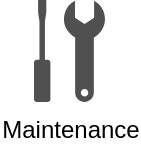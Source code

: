 <mxfile version="14.6.13" type="device"><diagram id="ev4B321dzR_nrhA_PuUw" name="Seite-1"><mxGraphModel dx="1086" dy="4473" grid="1" gridSize="10" guides="1" tooltips="1" connect="1" arrows="1" fold="1" page="1" pageScale="1" pageWidth="827" pageHeight="1169" math="0" shadow="0"><root><mxCell id="0"/><mxCell id="1" parent="0"/><mxCell id="fsZj6DO0Xu2Q9wvoEBu1-1" value="Maintenance" style="pointerEvents=1;shadow=0;dashed=0;html=1;strokeColor=none;fillColor=#505050;labelPosition=center;verticalLabelPosition=bottom;verticalAlign=top;outlineConnect=0;align=center;shape=mxgraph.office.concepts.maintenance;aspect=fixed;" vertex="1" parent="1"><mxGeometry x="40" y="-3480" width="35.5" height="51" as="geometry"/></mxCell></root></mxGraphModel></diagram></mxfile>